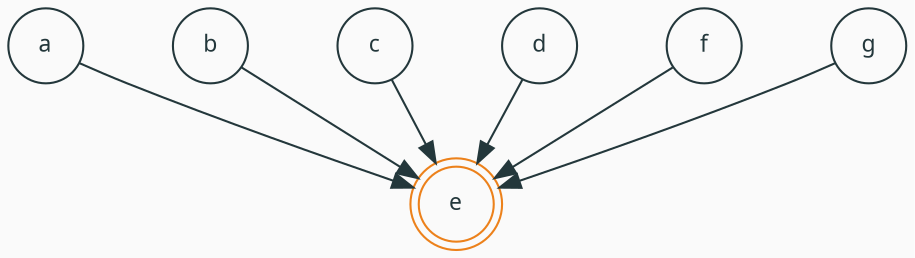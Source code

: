 digraph finite_state_machine {
    splines=true;
    sep="+25,25";
    overlap=scalexy;
    nodesep=0.6;

    graph [bgcolor="#fafafa"];
    node [shape=doublecircle, color="#ec811b", fontcolor="#23373b", fontname="Fira Sans light", fontsize="11pt"]; e;
    node [shape=circle, color="#23373b", fontcolor="#23373b", fontname="Fira Sans light", fontsize="11pt"];
    edge [color="#23373b", fontcolor="#23373b", fontname="Fira Sans light", fontsize="10pt"];
    // Orange: #ec811b Blue: #23373b Grey: #e6e6e6

    a -> e;
    b -> e;
    c -> e;
    d -> e;
    f -> e;
    g -> e;
}
